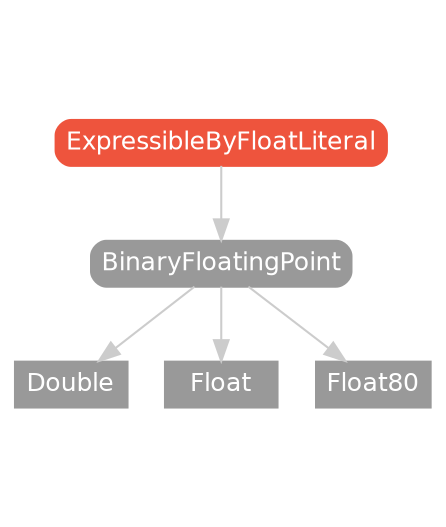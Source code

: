 strict digraph "ExpressibleByFloatLiteral - Type Hierarchy - SwiftDoc.org" {
    pad="0.1,0.8"
    node [shape=box, style="filled,rounded", color="#999999", fillcolor="#999999", fontcolor=white, fontname=Helvetica, fontnames="Helvetica,sansserif", fontsize=12, margin="0.07,0.05", height="0.3"]
    edge [color="#cccccc"]
    "BinaryFloatingPoint" [URL="/protocol/BinaryFloatingPoint/hierarchy/"]
    "Double" [URL="/type/Double/hierarchy/", style=filled]
    "ExpressibleByFloatLiteral" [URL="/protocol/ExpressibleByFloatLiteral/", style="filled,rounded", fillcolor="#ee543d", color="#ee543d"]
    "Float" [URL="/type/Float/hierarchy/", style=filled]
    "Float80" [URL="/type/Float80/hierarchy/", style=filled]    "ExpressibleByFloatLiteral" -> "BinaryFloatingPoint"
    "BinaryFloatingPoint" -> "Double"
    "BinaryFloatingPoint" -> "Float"
    "BinaryFloatingPoint" -> "Float80"
    subgraph Types {
        rank = max; "Double"; "Float"; "Float80";
    }
}